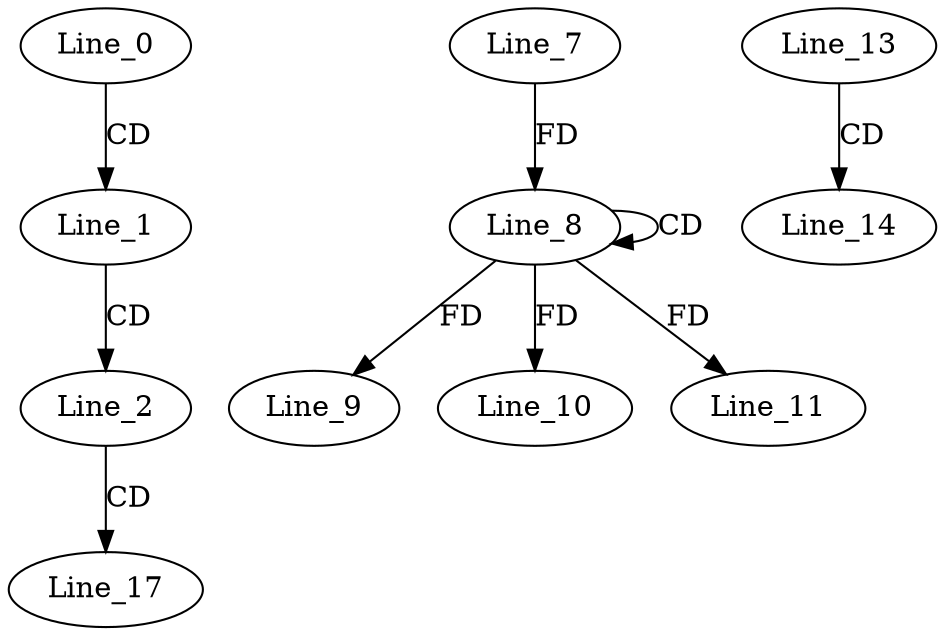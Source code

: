 digraph G {
  Line_0;
  Line_1;
  Line_2;
  Line_8;
  Line_8;
  Line_7;
  Line_9;
  Line_10;
  Line_11;
  Line_13;
  Line_14;
  Line_17;
  Line_0 -> Line_1 [ label="CD" ];
  Line_1 -> Line_2 [ label="CD" ];
  Line_8 -> Line_8 [ label="CD" ];
  Line_7 -> Line_8 [ label="FD" ];
  Line_8 -> Line_9 [ label="FD" ];
  Line_8 -> Line_10 [ label="FD" ];
  Line_8 -> Line_11 [ label="FD" ];
  Line_13 -> Line_14 [ label="CD" ];
  Line_2 -> Line_17 [ label="CD" ];
}
